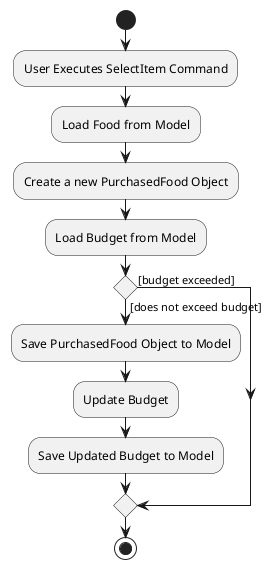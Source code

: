 @startuml
start
:User Executes SelectItem Command;

'Since the beta syntax does not support placing the condition outside the
'diamond we place it as the true branch instead.

:Load Food from Model;
:Create a new PurchasedFood Object;
:Load Budget from Model;
if () then ([does not exceed budget])

:Save PurchasedFood Object to Model;
:Update Budget;
:Save Updated Budget to Model;


else ([budget exceeded])

endif;
stop

@enduml